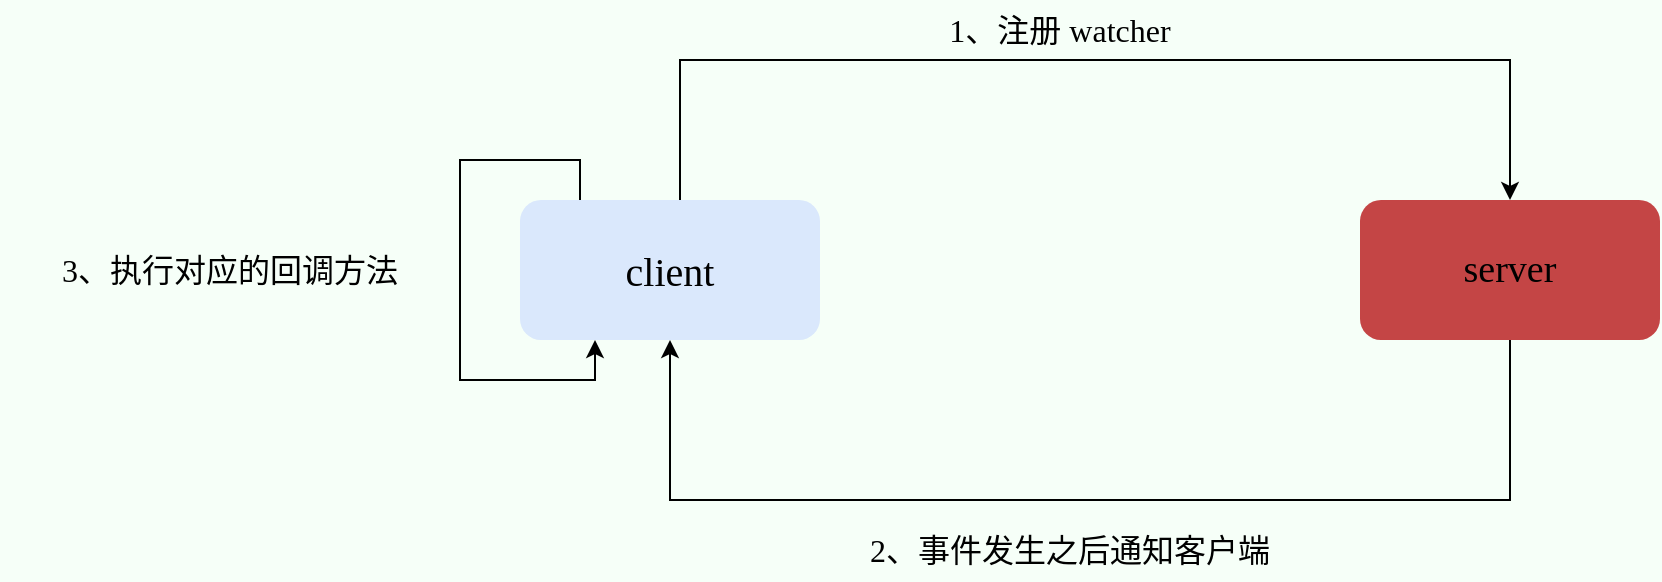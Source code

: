 <mxfile version="20.3.0" type="device"><diagram id="SIVDs8tls7OMQb0fCWDG" name="Page-1"><mxGraphModel dx="1933" dy="789" grid="1" gridSize="10" guides="1" tooltips="1" connect="1" arrows="1" fold="1" page="1" pageScale="1" pageWidth="827" pageHeight="1169" background="#F6FFF8" math="0" shadow="0"><root><mxCell id="0"/><mxCell id="1" parent="0"/><mxCell id="e4YTUq8u3Mx_Jilibd8J-3" style="edgeStyle=orthogonalEdgeStyle;rounded=0;orthogonalLoop=1;jettySize=auto;html=1;entryX=0.5;entryY=0;entryDx=0;entryDy=0;fontSize=19;fontFamily=JetBrains Mono;fontSource=https%3A%2F%2Ffonts.googleapis.com%2Fcss%3Ffamily%3DJetBrains%2BMono;" edge="1" parent="1" source="e4YTUq8u3Mx_Jilibd8J-1" target="e4YTUq8u3Mx_Jilibd8J-2"><mxGeometry relative="1" as="geometry"><Array as="points"><mxPoint x="180" y="280"/><mxPoint x="595" y="280"/></Array></mxGeometry></mxCell><mxCell id="e4YTUq8u3Mx_Jilibd8J-1" value="&lt;font style=&quot;font-size: 20px;&quot;&gt;client&lt;/font&gt;" style="rounded=1;whiteSpace=wrap;html=1;fontSize=16;fillColor=#dae8fc;strokeColor=none;fontFamily=JetBrains Mono;fontSource=https%3A%2F%2Ffonts.googleapis.com%2Fcss%3Ffamily%3DJetBrains%2BMono;" vertex="1" parent="1"><mxGeometry x="100" y="350" width="150" height="70" as="geometry"/></mxCell><mxCell id="e4YTUq8u3Mx_Jilibd8J-7" style="edgeStyle=orthogonalEdgeStyle;rounded=0;orthogonalLoop=1;jettySize=auto;html=1;entryX=0.5;entryY=1;entryDx=0;entryDy=0;fontSize=16;fontFamily=JetBrains Mono;fontSource=https%3A%2F%2Ffonts.googleapis.com%2Fcss%3Ffamily%3DJetBrains%2BMono;" edge="1" parent="1" source="e4YTUq8u3Mx_Jilibd8J-2" target="e4YTUq8u3Mx_Jilibd8J-1"><mxGeometry relative="1" as="geometry"><Array as="points"><mxPoint x="595" y="500"/><mxPoint x="175" y="500"/></Array></mxGeometry></mxCell><mxCell id="e4YTUq8u3Mx_Jilibd8J-2" value="&lt;font style=&quot;font-size: 19px;&quot;&gt;server&lt;/font&gt;" style="rounded=1;whiteSpace=wrap;html=1;fontSize=16;fillColor=#C44545;strokeColor=none;fontFamily=JetBrains Mono;fontSource=https%3A%2F%2Ffonts.googleapis.com%2Fcss%3Ffamily%3DJetBrains%2BMono;" vertex="1" parent="1"><mxGeometry x="520" y="350" width="150" height="70" as="geometry"/></mxCell><mxCell id="e4YTUq8u3Mx_Jilibd8J-4" value="1、注册 watcher" style="text;html=1;strokeColor=none;fillColor=none;align=center;verticalAlign=middle;whiteSpace=wrap;rounded=0;fontSize=16;fontFamily=JetBrains Mono;fontSource=https%3A%2F%2Ffonts.googleapis.com%2Fcss%3Ffamily%3DJetBrains%2BMono;" vertex="1" parent="1"><mxGeometry x="290" y="250" width="160" height="30" as="geometry"/></mxCell><mxCell id="e4YTUq8u3Mx_Jilibd8J-5" value="2、事件发生之后通知客户端" style="text;html=1;strokeColor=none;fillColor=none;align=center;verticalAlign=middle;whiteSpace=wrap;rounded=0;fontSize=16;fontFamily=JetBrains Mono;fontSource=https%3A%2F%2Ffonts.googleapis.com%2Fcss%3Ffamily%3DJetBrains%2BMono;" vertex="1" parent="1"><mxGeometry x="260" y="510" width="230" height="30" as="geometry"/></mxCell><mxCell id="e4YTUq8u3Mx_Jilibd8J-8" style="edgeStyle=orthogonalEdgeStyle;rounded=0;orthogonalLoop=1;jettySize=auto;html=1;fontSize=16;entryX=0.25;entryY=1;entryDx=0;entryDy=0;fontFamily=JetBrains Mono;fontSource=https%3A%2F%2Ffonts.googleapis.com%2Fcss%3Ffamily%3DJetBrains%2BMono;" edge="1" parent="1" source="e4YTUq8u3Mx_Jilibd8J-1" target="e4YTUq8u3Mx_Jilibd8J-1"><mxGeometry relative="1" as="geometry"><mxPoint x="138" y="430" as="targetPoint"/><Array as="points"><mxPoint x="130" y="330"/><mxPoint x="70" y="330"/><mxPoint x="70" y="440"/><mxPoint x="138" y="440"/></Array></mxGeometry></mxCell><mxCell id="e4YTUq8u3Mx_Jilibd8J-9" value="3、执行对应的回调方法" style="text;html=1;strokeColor=none;fillColor=none;align=center;verticalAlign=middle;whiteSpace=wrap;rounded=0;fontSize=16;fontFamily=JetBrains Mono;fontSource=https%3A%2F%2Ffonts.googleapis.com%2Fcss%3Ffamily%3DJetBrains%2BMono;" vertex="1" parent="1"><mxGeometry x="-160" y="370" width="230" height="30" as="geometry"/></mxCell></root></mxGraphModel></diagram></mxfile>